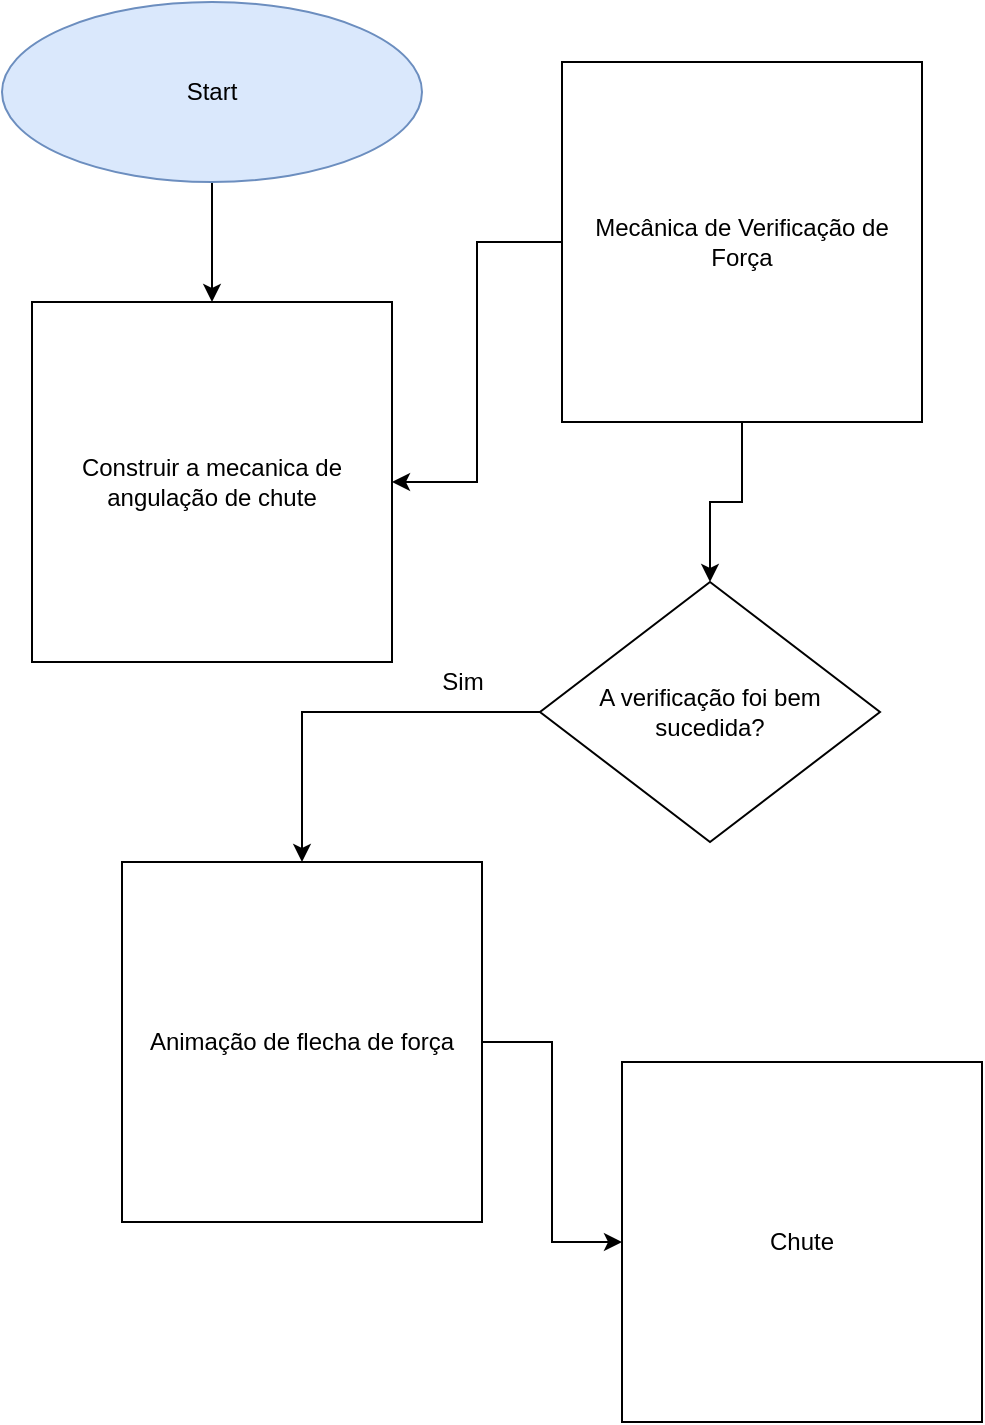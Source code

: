 <mxfile version="15.6.8" type="github">
  <diagram id="wvqD9DKufpjn2fYpFy1f" name="Page-1">
    <mxGraphModel dx="1422" dy="772" grid="1" gridSize="10" guides="1" tooltips="1" connect="1" arrows="1" fold="1" page="1" pageScale="1" pageWidth="827" pageHeight="1169" math="0" shadow="0">
      <root>
        <mxCell id="0" />
        <mxCell id="1" parent="0" />
        <mxCell id="54UJXeR3DBjvnGI5hy28-18" style="edgeStyle=orthogonalEdgeStyle;rounded=0;orthogonalLoop=1;jettySize=auto;html=1;exitX=0.5;exitY=1;exitDx=0;exitDy=0;entryX=0.5;entryY=0;entryDx=0;entryDy=0;fontColor=#000000;" edge="1" parent="1" source="54UJXeR3DBjvnGI5hy28-1" target="54UJXeR3DBjvnGI5hy28-2">
          <mxGeometry relative="1" as="geometry" />
        </mxCell>
        <mxCell id="54UJXeR3DBjvnGI5hy28-1" value="Start" style="ellipse;whiteSpace=wrap;html=1;fillColor=#dae8fc;strokeColor=#6c8ebf;" vertex="1" parent="1">
          <mxGeometry x="60" y="20" width="210" height="90" as="geometry" />
        </mxCell>
        <mxCell id="54UJXeR3DBjvnGI5hy28-2" value="&lt;font color=&quot;#000000&quot;&gt;Construir a mecanica de angulação de chute&lt;/font&gt;" style="whiteSpace=wrap;html=1;aspect=fixed;fontColor=#66B2FF;" vertex="1" parent="1">
          <mxGeometry x="75" y="170" width="180" height="180" as="geometry" />
        </mxCell>
        <mxCell id="54UJXeR3DBjvnGI5hy28-6" value="Chute" style="whiteSpace=wrap;html=1;aspect=fixed;fontColor=#000000;" vertex="1" parent="1">
          <mxGeometry x="370" y="550" width="180" height="180" as="geometry" />
        </mxCell>
        <mxCell id="54UJXeR3DBjvnGI5hy28-19" style="edgeStyle=orthogonalEdgeStyle;rounded=0;orthogonalLoop=1;jettySize=auto;html=1;entryX=1;entryY=0.5;entryDx=0;entryDy=0;fontColor=#000000;" edge="1" parent="1" source="54UJXeR3DBjvnGI5hy28-9" target="54UJXeR3DBjvnGI5hy28-2">
          <mxGeometry relative="1" as="geometry" />
        </mxCell>
        <mxCell id="54UJXeR3DBjvnGI5hy28-20" style="edgeStyle=orthogonalEdgeStyle;rounded=0;orthogonalLoop=1;jettySize=auto;html=1;fontColor=#000000;" edge="1" parent="1" source="54UJXeR3DBjvnGI5hy28-9" target="54UJXeR3DBjvnGI5hy28-13">
          <mxGeometry relative="1" as="geometry" />
        </mxCell>
        <mxCell id="54UJXeR3DBjvnGI5hy28-9" value="Mecânica de Verificação de Força" style="whiteSpace=wrap;html=1;aspect=fixed;fontColor=#000000;" vertex="1" parent="1">
          <mxGeometry x="340" y="50" width="180" height="180" as="geometry" />
        </mxCell>
        <mxCell id="54UJXeR3DBjvnGI5hy28-22" style="edgeStyle=orthogonalEdgeStyle;rounded=0;orthogonalLoop=1;jettySize=auto;html=1;entryX=0;entryY=0.5;entryDx=0;entryDy=0;fontColor=#000000;" edge="1" parent="1" source="54UJXeR3DBjvnGI5hy28-10" target="54UJXeR3DBjvnGI5hy28-6">
          <mxGeometry relative="1" as="geometry" />
        </mxCell>
        <mxCell id="54UJXeR3DBjvnGI5hy28-10" value="Animação de flecha de força" style="whiteSpace=wrap;html=1;aspect=fixed;fontColor=#000000;" vertex="1" parent="1">
          <mxGeometry x="120" y="450" width="180" height="180" as="geometry" />
        </mxCell>
        <mxCell id="54UJXeR3DBjvnGI5hy28-21" style="edgeStyle=orthogonalEdgeStyle;rounded=0;orthogonalLoop=1;jettySize=auto;html=1;fontColor=#000000;" edge="1" parent="1" source="54UJXeR3DBjvnGI5hy28-13" target="54UJXeR3DBjvnGI5hy28-10">
          <mxGeometry relative="1" as="geometry" />
        </mxCell>
        <mxCell id="54UJXeR3DBjvnGI5hy28-13" value="A verificação foi bem sucedida?" style="rhombus;whiteSpace=wrap;html=1;fontColor=#000000;" vertex="1" parent="1">
          <mxGeometry x="329" y="310" width="170" height="130" as="geometry" />
        </mxCell>
        <mxCell id="54UJXeR3DBjvnGI5hy28-17" value="Sim" style="text;html=1;align=center;verticalAlign=middle;resizable=0;points=[];autosize=1;strokeColor=none;fillColor=none;fontColor=#000000;" vertex="1" parent="1">
          <mxGeometry x="270" y="350" width="40" height="20" as="geometry" />
        </mxCell>
      </root>
    </mxGraphModel>
  </diagram>
</mxfile>
